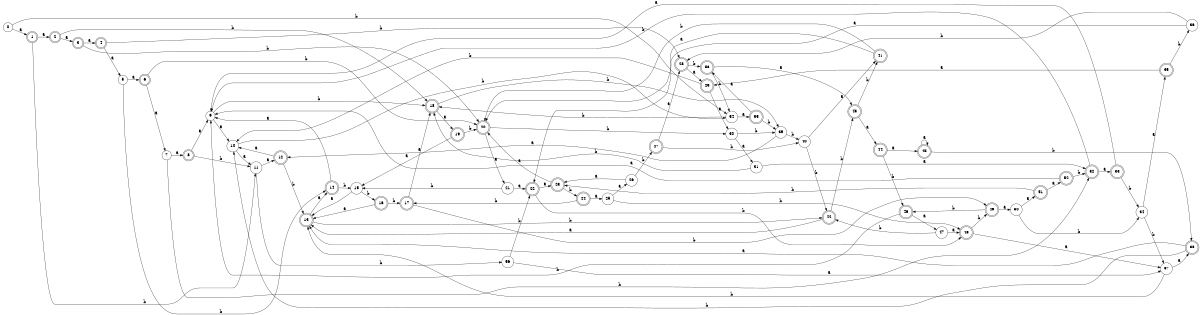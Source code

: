 digraph n46_4 {
__start0 [label="" shape="none"];

rankdir=LR;
size="8,5";

s0 [style="filled", color="black", fillcolor="white" shape="circle", label="0"];
s1 [style="rounded,filled", color="black", fillcolor="white" shape="doublecircle", label="1"];
s2 [style="rounded,filled", color="black", fillcolor="white" shape="doublecircle", label="2"];
s3 [style="rounded,filled", color="black", fillcolor="white" shape="doublecircle", label="3"];
s4 [style="rounded,filled", color="black", fillcolor="white" shape="doublecircle", label="4"];
s5 [style="filled", color="black", fillcolor="white" shape="circle", label="5"];
s6 [style="rounded,filled", color="black", fillcolor="white" shape="doublecircle", label="6"];
s7 [style="filled", color="black", fillcolor="white" shape="circle", label="7"];
s8 [style="rounded,filled", color="black", fillcolor="white" shape="doublecircle", label="8"];
s9 [style="filled", color="black", fillcolor="white" shape="circle", label="9"];
s10 [style="filled", color="black", fillcolor="white" shape="circle", label="10"];
s11 [style="filled", color="black", fillcolor="white" shape="circle", label="11"];
s12 [style="rounded,filled", color="black", fillcolor="white" shape="doublecircle", label="12"];
s13 [style="rounded,filled", color="black", fillcolor="white" shape="doublecircle", label="13"];
s14 [style="rounded,filled", color="black", fillcolor="white" shape="doublecircle", label="14"];
s15 [style="filled", color="black", fillcolor="white" shape="circle", label="15"];
s16 [style="rounded,filled", color="black", fillcolor="white" shape="doublecircle", label="16"];
s17 [style="rounded,filled", color="black", fillcolor="white" shape="doublecircle", label="17"];
s18 [style="rounded,filled", color="black", fillcolor="white" shape="doublecircle", label="18"];
s19 [style="rounded,filled", color="black", fillcolor="white" shape="doublecircle", label="19"];
s20 [style="rounded,filled", color="black", fillcolor="white" shape="doublecircle", label="20"];
s21 [style="filled", color="black", fillcolor="white" shape="circle", label="21"];
s22 [style="rounded,filled", color="black", fillcolor="white" shape="doublecircle", label="22"];
s23 [style="rounded,filled", color="black", fillcolor="white" shape="doublecircle", label="23"];
s24 [style="rounded,filled", color="black", fillcolor="white" shape="doublecircle", label="24"];
s25 [style="filled", color="black", fillcolor="white" shape="circle", label="25"];
s26 [style="filled", color="black", fillcolor="white" shape="circle", label="26"];
s27 [style="rounded,filled", color="black", fillcolor="white" shape="doublecircle", label="27"];
s28 [style="rounded,filled", color="black", fillcolor="white" shape="doublecircle", label="28"];
s29 [style="rounded,filled", color="black", fillcolor="white" shape="doublecircle", label="29"];
s30 [style="filled", color="black", fillcolor="white" shape="circle", label="30"];
s31 [style="filled", color="black", fillcolor="white" shape="circle", label="31"];
s32 [style="rounded,filled", color="black", fillcolor="white" shape="doublecircle", label="32"];
s33 [style="rounded,filled", color="black", fillcolor="white" shape="doublecircle", label="33"];
s34 [style="filled", color="black", fillcolor="white" shape="circle", label="34"];
s35 [style="rounded,filled", color="black", fillcolor="white" shape="doublecircle", label="35"];
s36 [style="filled", color="black", fillcolor="white" shape="circle", label="36"];
s37 [style="filled", color="black", fillcolor="white" shape="circle", label="37"];
s38 [style="rounded,filled", color="black", fillcolor="white" shape="doublecircle", label="38"];
s39 [style="filled", color="black", fillcolor="white" shape="circle", label="39"];
s40 [style="filled", color="black", fillcolor="white" shape="circle", label="40"];
s41 [style="rounded,filled", color="black", fillcolor="white" shape="doublecircle", label="41"];
s42 [style="rounded,filled", color="black", fillcolor="white" shape="doublecircle", label="42"];
s43 [style="rounded,filled", color="black", fillcolor="white" shape="doublecircle", label="43"];
s44 [style="rounded,filled", color="black", fillcolor="white" shape="doublecircle", label="44"];
s45 [style="rounded,filled", color="black", fillcolor="white" shape="doublecircle", label="45"];
s46 [style="rounded,filled", color="black", fillcolor="white" shape="doublecircle", label="46"];
s47 [style="filled", color="black", fillcolor="white" shape="circle", label="47"];
s48 [style="rounded,filled", color="black", fillcolor="white" shape="doublecircle", label="48"];
s49 [style="rounded,filled", color="black", fillcolor="white" shape="doublecircle", label="49"];
s50 [style="filled", color="black", fillcolor="white" shape="circle", label="50"];
s51 [style="rounded,filled", color="black", fillcolor="white" shape="doublecircle", label="51"];
s52 [style="rounded,filled", color="black", fillcolor="white" shape="doublecircle", label="52"];
s53 [style="rounded,filled", color="black", fillcolor="white" shape="doublecircle", label="53"];
s54 [style="filled", color="black", fillcolor="white" shape="circle", label="54"];
s55 [style="rounded,filled", color="black", fillcolor="white" shape="doublecircle", label="55"];
s56 [style="filled", color="black", fillcolor="white" shape="circle", label="56"];
s0 -> s1 [label="a"];
s0 -> s54 [label="b"];
s1 -> s2 [label="a"];
s1 -> s11 [label="b"];
s2 -> s3 [label="a"];
s2 -> s18 [label="b"];
s3 -> s4 [label="a"];
s3 -> s20 [label="b"];
s4 -> s5 [label="a"];
s4 -> s28 [label="b"];
s5 -> s6 [label="a"];
s5 -> s14 [label="b"];
s6 -> s7 [label="a"];
s6 -> s20 [label="b"];
s7 -> s8 [label="a"];
s7 -> s32 [label="b"];
s8 -> s9 [label="a"];
s8 -> s11 [label="b"];
s9 -> s10 [label="a"];
s9 -> s18 [label="b"];
s10 -> s11 [label="a"];
s10 -> s54 [label="b"];
s11 -> s12 [label="a"];
s11 -> s56 [label="b"];
s12 -> s10 [label="a"];
s12 -> s13 [label="b"];
s13 -> s14 [label="a"];
s13 -> s42 [label="b"];
s14 -> s9 [label="a"];
s14 -> s15 [label="b"];
s15 -> s13 [label="a"];
s15 -> s16 [label="b"];
s16 -> s13 [label="a"];
s16 -> s17 [label="b"];
s17 -> s18 [label="a"];
s17 -> s49 [label="b"];
s18 -> s19 [label="a"];
s18 -> s39 [label="b"];
s19 -> s15 [label="a"];
s19 -> s20 [label="b"];
s20 -> s21 [label="a"];
s20 -> s30 [label="b"];
s21 -> s22 [label="a"];
s21 -> s15 [label="b"];
s22 -> s23 [label="a"];
s22 -> s48 [label="b"];
s23 -> s20 [label="a"];
s23 -> s24 [label="b"];
s24 -> s25 [label="a"];
s24 -> s17 [label="b"];
s25 -> s26 [label="a"];
s25 -> s48 [label="b"];
s26 -> s23 [label="a"];
s26 -> s27 [label="b"];
s27 -> s28 [label="a"];
s27 -> s40 [label="b"];
s28 -> s29 [label="a"];
s28 -> s53 [label="b"];
s29 -> s30 [label="a"];
s29 -> s10 [label="b"];
s30 -> s31 [label="a"];
s30 -> s39 [label="b"];
s31 -> s32 [label="a"];
s31 -> s18 [label="b"];
s32 -> s33 [label="a"];
s32 -> s9 [label="b"];
s33 -> s9 [label="a"];
s33 -> s34 [label="b"];
s34 -> s35 [label="a"];
s34 -> s37 [label="b"];
s35 -> s29 [label="a"];
s35 -> s36 [label="b"];
s36 -> s22 [label="a"];
s36 -> s28 [label="b"];
s37 -> s38 [label="a"];
s37 -> s13 [label="b"];
s38 -> s13 [label="a"];
s38 -> s10 [label="b"];
s39 -> s12 [label="a"];
s39 -> s40 [label="b"];
s40 -> s41 [label="a"];
s40 -> s42 [label="b"];
s41 -> s20 [label="a"];
s41 -> s20 [label="b"];
s42 -> s13 [label="a"];
s42 -> s43 [label="b"];
s43 -> s44 [label="a"];
s43 -> s41 [label="b"];
s44 -> s45 [label="a"];
s44 -> s46 [label="b"];
s45 -> s45 [label="a"];
s45 -> s38 [label="b"];
s46 -> s47 [label="a"];
s46 -> s9 [label="b"];
s47 -> s48 [label="a"];
s47 -> s42 [label="b"];
s48 -> s37 [label="a"];
s48 -> s49 [label="b"];
s49 -> s50 [label="a"];
s49 -> s46 [label="b"];
s50 -> s51 [label="a"];
s50 -> s34 [label="b"];
s51 -> s52 [label="a"];
s51 -> s23 [label="b"];
s52 -> s9 [label="a"];
s52 -> s32 [label="b"];
s53 -> s43 [label="a"];
s53 -> s54 [label="b"];
s54 -> s55 [label="a"];
s54 -> s18 [label="b"];
s55 -> s53 [label="a"];
s55 -> s39 [label="b"];
s56 -> s37 [label="a"];
s56 -> s22 [label="b"];

}
